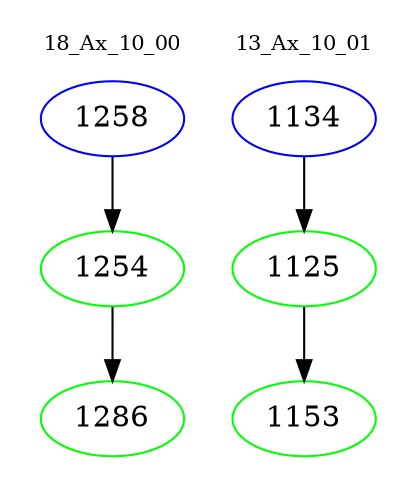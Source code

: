 digraph{
subgraph cluster_0 {
color = white
label = "18_Ax_10_00";
fontsize=10;
T0_1258 [label="1258", color="blue"]
T0_1258 -> T0_1254 [color="black"]
T0_1254 [label="1254", color="green"]
T0_1254 -> T0_1286 [color="black"]
T0_1286 [label="1286", color="green"]
}
subgraph cluster_1 {
color = white
label = "13_Ax_10_01";
fontsize=10;
T1_1134 [label="1134", color="blue"]
T1_1134 -> T1_1125 [color="black"]
T1_1125 [label="1125", color="green"]
T1_1125 -> T1_1153 [color="black"]
T1_1153 [label="1153", color="green"]
}
}
